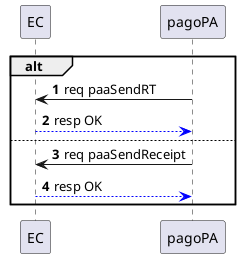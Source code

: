@startuml
autonumber 
participant ec  as "EC"
participant nodo as "pagoPA"

alt
nodo -> ec : req paaSendRT
ec -[#blue]-> nodo : resp OK
else 
nodo -> ec : req paaSendReceipt
ec -[#blue]-> nodo : resp OK
end


@enduml